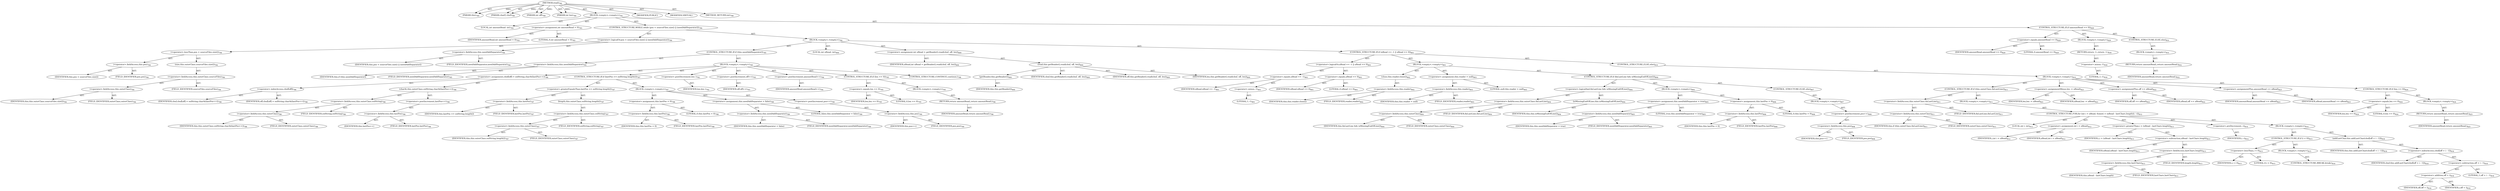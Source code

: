 digraph "read" {  
"111669149728" [label = <(METHOD,read)<SUB>780</SUB>> ]
"115964117013" [label = <(PARAM,this)<SUB>780</SUB>> ]
"115964117052" [label = <(PARAM,char[] cbuf)<SUB>780</SUB>> ]
"115964117053" [label = <(PARAM,int off)<SUB>780</SUB>> ]
"115964117054" [label = <(PARAM,int len)<SUB>780</SUB>> ]
"25769803909" [label = <(BLOCK,&lt;empty&gt;,&lt;empty&gt;)<SUB>781</SUB>> ]
"94489280560" [label = <(LOCAL,int amountRead: int)<SUB>783</SUB>> ]
"30064771624" [label = <(&lt;operator&gt;.assignment,int amountRead = 0)<SUB>783</SUB>> ]
"68719477139" [label = <(IDENTIFIER,amountRead,int amountRead = 0)<SUB>783</SUB>> ]
"90194313321" [label = <(LITERAL,0,int amountRead = 0)<SUB>783</SUB>> ]
"47244640342" [label = <(CONTROL_STRUCTURE,WHILE,while (pos &lt; sourceFiles.size() || (needAddSeparator)))<SUB>784</SUB>> ]
"30064771625" [label = <(&lt;operator&gt;.logicalOr,pos &lt; sourceFiles.size() || (needAddSeparator))<SUB>784</SUB>> ]
"30064771626" [label = <(&lt;operator&gt;.lessThan,pos &lt; sourceFiles.size())<SUB>784</SUB>> ]
"30064771627" [label = <(&lt;operator&gt;.fieldAccess,this.pos)<SUB>784</SUB>> ]
"68719477140" [label = <(IDENTIFIER,this,pos &lt; sourceFiles.size())> ]
"55834575005" [label = <(FIELD_IDENTIFIER,pos,pos)<SUB>784</SUB>> ]
"30064771628" [label = <(size,this.outerClass.sourceFiles.size())<SUB>784</SUB>> ]
"30064771629" [label = <(&lt;operator&gt;.fieldAccess,this.outerClass.sourceFiles)<SUB>784</SUB>> ]
"30064771630" [label = <(&lt;operator&gt;.fieldAccess,this.outerClass)<SUB>784</SUB>> ]
"68719477141" [label = <(IDENTIFIER,this,this.outerClass.sourceFiles.size())<SUB>784</SUB>> ]
"55834575006" [label = <(FIELD_IDENTIFIER,outerClass,outerClass)<SUB>784</SUB>> ]
"55834575007" [label = <(FIELD_IDENTIFIER,sourceFiles,sourceFiles)<SUB>784</SUB>> ]
"30064771631" [label = <(&lt;operator&gt;.fieldAccess,this.needAddSeparator)<SUB>784</SUB>> ]
"68719477142" [label = <(IDENTIFIER,this,pos &lt; sourceFiles.size() || (needAddSeparator))> ]
"55834575008" [label = <(FIELD_IDENTIFIER,needAddSeparator,needAddSeparator)<SUB>784</SUB>> ]
"25769803910" [label = <(BLOCK,&lt;empty&gt;,&lt;empty&gt;)<SUB>784</SUB>> ]
"47244640343" [label = <(CONTROL_STRUCTURE,IF,if (this.needAddSeparator))<SUB>785</SUB>> ]
"30064771632" [label = <(&lt;operator&gt;.fieldAccess,this.needAddSeparator)<SUB>785</SUB>> ]
"68719477143" [label = <(IDENTIFIER,this,if (this.needAddSeparator))> ]
"55834575009" [label = <(FIELD_IDENTIFIER,needAddSeparator,needAddSeparator)<SUB>785</SUB>> ]
"25769803911" [label = <(BLOCK,&lt;empty&gt;,&lt;empty&gt;)<SUB>785</SUB>> ]
"30064771633" [label = <(&lt;operator&gt;.assignment,cbuf[off] = eolString.charAt(lastPos++))<SUB>786</SUB>> ]
"30064771634" [label = <(&lt;operator&gt;.indexAccess,cbuf[off])<SUB>786</SUB>> ]
"68719477144" [label = <(IDENTIFIER,cbuf,cbuf[off] = eolString.charAt(lastPos++))<SUB>786</SUB>> ]
"68719477145" [label = <(IDENTIFIER,off,cbuf[off] = eolString.charAt(lastPos++))<SUB>786</SUB>> ]
"30064771635" [label = <(charAt,this.outerClass.eolString.charAt(lastPos++))<SUB>786</SUB>> ]
"30064771636" [label = <(&lt;operator&gt;.fieldAccess,this.outerClass.eolString)<SUB>786</SUB>> ]
"30064771637" [label = <(&lt;operator&gt;.fieldAccess,this.outerClass)<SUB>786</SUB>> ]
"68719477146" [label = <(IDENTIFIER,this,this.outerClass.eolString.charAt(lastPos++))<SUB>786</SUB>> ]
"55834575010" [label = <(FIELD_IDENTIFIER,outerClass,outerClass)<SUB>786</SUB>> ]
"55834575011" [label = <(FIELD_IDENTIFIER,eolString,eolString)<SUB>786</SUB>> ]
"30064771638" [label = <(&lt;operator&gt;.postIncrement,lastPos++)<SUB>786</SUB>> ]
"30064771639" [label = <(&lt;operator&gt;.fieldAccess,this.lastPos)<SUB>786</SUB>> ]
"68719477147" [label = <(IDENTIFIER,this,lastPos++)> ]
"55834575012" [label = <(FIELD_IDENTIFIER,lastPos,lastPos)<SUB>786</SUB>> ]
"47244640344" [label = <(CONTROL_STRUCTURE,IF,if (lastPos &gt;= eolString.length()))<SUB>787</SUB>> ]
"30064771640" [label = <(&lt;operator&gt;.greaterEqualsThan,lastPos &gt;= eolString.length())<SUB>787</SUB>> ]
"30064771641" [label = <(&lt;operator&gt;.fieldAccess,this.lastPos)<SUB>787</SUB>> ]
"68719477148" [label = <(IDENTIFIER,this,lastPos &gt;= eolString.length())> ]
"55834575013" [label = <(FIELD_IDENTIFIER,lastPos,lastPos)<SUB>787</SUB>> ]
"30064771642" [label = <(length,this.outerClass.eolString.length())<SUB>787</SUB>> ]
"30064771643" [label = <(&lt;operator&gt;.fieldAccess,this.outerClass.eolString)<SUB>787</SUB>> ]
"30064771644" [label = <(&lt;operator&gt;.fieldAccess,this.outerClass)<SUB>787</SUB>> ]
"68719477149" [label = <(IDENTIFIER,this,this.outerClass.eolString.length())<SUB>787</SUB>> ]
"55834575014" [label = <(FIELD_IDENTIFIER,outerClass,outerClass)<SUB>787</SUB>> ]
"55834575015" [label = <(FIELD_IDENTIFIER,eolString,eolString)<SUB>787</SUB>> ]
"25769803912" [label = <(BLOCK,&lt;empty&gt;,&lt;empty&gt;)<SUB>787</SUB>> ]
"30064771645" [label = <(&lt;operator&gt;.assignment,this.lastPos = 0)<SUB>788</SUB>> ]
"30064771646" [label = <(&lt;operator&gt;.fieldAccess,this.lastPos)<SUB>788</SUB>> ]
"68719477150" [label = <(IDENTIFIER,this,this.lastPos = 0)> ]
"55834575016" [label = <(FIELD_IDENTIFIER,lastPos,lastPos)<SUB>788</SUB>> ]
"90194313322" [label = <(LITERAL,0,this.lastPos = 0)<SUB>788</SUB>> ]
"30064771647" [label = <(&lt;operator&gt;.assignment,this.needAddSeparator = false)<SUB>789</SUB>> ]
"30064771648" [label = <(&lt;operator&gt;.fieldAccess,this.needAddSeparator)<SUB>789</SUB>> ]
"68719477151" [label = <(IDENTIFIER,this,this.needAddSeparator = false)> ]
"55834575017" [label = <(FIELD_IDENTIFIER,needAddSeparator,needAddSeparator)<SUB>789</SUB>> ]
"90194313323" [label = <(LITERAL,false,this.needAddSeparator = false)<SUB>789</SUB>> ]
"30064771649" [label = <(&lt;operator&gt;.postIncrement,pos++)<SUB>790</SUB>> ]
"30064771650" [label = <(&lt;operator&gt;.fieldAccess,this.pos)<SUB>790</SUB>> ]
"68719477152" [label = <(IDENTIFIER,this,pos++)> ]
"55834575018" [label = <(FIELD_IDENTIFIER,pos,pos)<SUB>790</SUB>> ]
"30064771651" [label = <(&lt;operator&gt;.postDecrement,len--)<SUB>792</SUB>> ]
"68719477153" [label = <(IDENTIFIER,len,len--)<SUB>792</SUB>> ]
"30064771652" [label = <(&lt;operator&gt;.postIncrement,off++)<SUB>793</SUB>> ]
"68719477154" [label = <(IDENTIFIER,off,off++)<SUB>793</SUB>> ]
"30064771653" [label = <(&lt;operator&gt;.postIncrement,amountRead++)<SUB>794</SUB>> ]
"68719477155" [label = <(IDENTIFIER,amountRead,amountRead++)<SUB>794</SUB>> ]
"47244640345" [label = <(CONTROL_STRUCTURE,IF,if (len == 0))<SUB>795</SUB>> ]
"30064771654" [label = <(&lt;operator&gt;.equals,len == 0)<SUB>795</SUB>> ]
"68719477156" [label = <(IDENTIFIER,len,len == 0)<SUB>795</SUB>> ]
"90194313324" [label = <(LITERAL,0,len == 0)<SUB>795</SUB>> ]
"25769803913" [label = <(BLOCK,&lt;empty&gt;,&lt;empty&gt;)<SUB>795</SUB>> ]
"146028888073" [label = <(RETURN,return amountRead;,return amountRead;)<SUB>796</SUB>> ]
"68719477157" [label = <(IDENTIFIER,amountRead,return amountRead;)<SUB>796</SUB>> ]
"47244640346" [label = <(CONTROL_STRUCTURE,CONTINUE,continue;)<SUB>798</SUB>> ]
"94489280561" [label = <(LOCAL,int nRead: int)<SUB>800</SUB>> ]
"30064771655" [label = <(&lt;operator&gt;.assignment,int nRead = getReader().read(cbuf, off, len))<SUB>800</SUB>> ]
"68719477158" [label = <(IDENTIFIER,nRead,int nRead = getReader().read(cbuf, off, len))<SUB>800</SUB>> ]
"30064771656" [label = <(read,this.getReader().read(cbuf, off, len))<SUB>800</SUB>> ]
"30064771657" [label = <(getReader,this.getReader())<SUB>800</SUB>> ]
"68719476775" [label = <(IDENTIFIER,this,this.getReader())<SUB>800</SUB>> ]
"68719477159" [label = <(IDENTIFIER,cbuf,this.getReader().read(cbuf, off, len))<SUB>800</SUB>> ]
"68719477160" [label = <(IDENTIFIER,off,this.getReader().read(cbuf, off, len))<SUB>800</SUB>> ]
"68719477161" [label = <(IDENTIFIER,len,this.getReader().read(cbuf, off, len))<SUB>800</SUB>> ]
"47244640347" [label = <(CONTROL_STRUCTURE,IF,if (nRead == -1 || nRead == 0))<SUB>801</SUB>> ]
"30064771658" [label = <(&lt;operator&gt;.logicalOr,nRead == -1 || nRead == 0)<SUB>801</SUB>> ]
"30064771659" [label = <(&lt;operator&gt;.equals,nRead == -1)<SUB>801</SUB>> ]
"68719477162" [label = <(IDENTIFIER,nRead,nRead == -1)<SUB>801</SUB>> ]
"30064771660" [label = <(&lt;operator&gt;.minus,-1)<SUB>801</SUB>> ]
"90194313325" [label = <(LITERAL,1,-1)<SUB>801</SUB>> ]
"30064771661" [label = <(&lt;operator&gt;.equals,nRead == 0)<SUB>801</SUB>> ]
"68719477163" [label = <(IDENTIFIER,nRead,nRead == 0)<SUB>801</SUB>> ]
"90194313326" [label = <(LITERAL,0,nRead == 0)<SUB>801</SUB>> ]
"25769803914" [label = <(BLOCK,&lt;empty&gt;,&lt;empty&gt;)<SUB>801</SUB>> ]
"30064771662" [label = <(close,this.reader.close())<SUB>802</SUB>> ]
"30064771663" [label = <(&lt;operator&gt;.fieldAccess,this.reader)<SUB>802</SUB>> ]
"68719477164" [label = <(IDENTIFIER,this,this.reader.close())> ]
"55834575019" [label = <(FIELD_IDENTIFIER,reader,reader)<SUB>802</SUB>> ]
"30064771664" [label = <(&lt;operator&gt;.assignment,this.reader = null)<SUB>803</SUB>> ]
"30064771665" [label = <(&lt;operator&gt;.fieldAccess,this.reader)<SUB>803</SUB>> ]
"68719477165" [label = <(IDENTIFIER,this,this.reader = null)> ]
"55834575020" [label = <(FIELD_IDENTIFIER,reader,reader)<SUB>803</SUB>> ]
"90194313327" [label = <(LITERAL,null,this.reader = null)<SUB>803</SUB>> ]
"47244640348" [label = <(CONTROL_STRUCTURE,IF,if (fixLastLine &amp;&amp; isMissingEndOfLine()))<SUB>804</SUB>> ]
"30064771666" [label = <(&lt;operator&gt;.logicalAnd,fixLastLine &amp;&amp; isMissingEndOfLine())<SUB>804</SUB>> ]
"30064771667" [label = <(&lt;operator&gt;.fieldAccess,this.outerClass.fixLastLine)<SUB>804</SUB>> ]
"30064771668" [label = <(&lt;operator&gt;.fieldAccess,this.outerClass)<SUB>804</SUB>> ]
"68719477166" [label = <(IDENTIFIER,this,fixLastLine &amp;&amp; isMissingEndOfLine())<SUB>804</SUB>> ]
"55834575021" [label = <(FIELD_IDENTIFIER,outerClass,outerClass)<SUB>804</SUB>> ]
"55834575022" [label = <(FIELD_IDENTIFIER,fixLastLine,fixLastLine)<SUB>804</SUB>> ]
"30064771669" [label = <(isMissingEndOfLine,this.isMissingEndOfLine())<SUB>804</SUB>> ]
"68719476776" [label = <(IDENTIFIER,this,this.isMissingEndOfLine())<SUB>804</SUB>> ]
"25769803915" [label = <(BLOCK,&lt;empty&gt;,&lt;empty&gt;)<SUB>804</SUB>> ]
"30064771670" [label = <(&lt;operator&gt;.assignment,this.needAddSeparator = true)<SUB>805</SUB>> ]
"30064771671" [label = <(&lt;operator&gt;.fieldAccess,this.needAddSeparator)<SUB>805</SUB>> ]
"68719477167" [label = <(IDENTIFIER,this,this.needAddSeparator = true)> ]
"55834575023" [label = <(FIELD_IDENTIFIER,needAddSeparator,needAddSeparator)<SUB>805</SUB>> ]
"90194313328" [label = <(LITERAL,true,this.needAddSeparator = true)<SUB>805</SUB>> ]
"30064771672" [label = <(&lt;operator&gt;.assignment,this.lastPos = 0)<SUB>806</SUB>> ]
"30064771673" [label = <(&lt;operator&gt;.fieldAccess,this.lastPos)<SUB>806</SUB>> ]
"68719477168" [label = <(IDENTIFIER,this,this.lastPos = 0)> ]
"55834575024" [label = <(FIELD_IDENTIFIER,lastPos,lastPos)<SUB>806</SUB>> ]
"90194313329" [label = <(LITERAL,0,this.lastPos = 0)<SUB>806</SUB>> ]
"47244640349" [label = <(CONTROL_STRUCTURE,ELSE,else)<SUB>807</SUB>> ]
"25769803916" [label = <(BLOCK,&lt;empty&gt;,&lt;empty&gt;)<SUB>807</SUB>> ]
"30064771674" [label = <(&lt;operator&gt;.postIncrement,pos++)<SUB>808</SUB>> ]
"30064771675" [label = <(&lt;operator&gt;.fieldAccess,this.pos)<SUB>808</SUB>> ]
"68719477169" [label = <(IDENTIFIER,this,pos++)> ]
"55834575025" [label = <(FIELD_IDENTIFIER,pos,pos)<SUB>808</SUB>> ]
"47244640350" [label = <(CONTROL_STRUCTURE,ELSE,else)<SUB>810</SUB>> ]
"25769803917" [label = <(BLOCK,&lt;empty&gt;,&lt;empty&gt;)<SUB>810</SUB>> ]
"47244640351" [label = <(CONTROL_STRUCTURE,IF,if (this.outerClass.fixLastLine))<SUB>811</SUB>> ]
"30064771676" [label = <(&lt;operator&gt;.fieldAccess,this.outerClass.fixLastLine)<SUB>811</SUB>> ]
"30064771677" [label = <(&lt;operator&gt;.fieldAccess,this.outerClass)<SUB>811</SUB>> ]
"68719477170" [label = <(IDENTIFIER,this,if (this.outerClass.fixLastLine))<SUB>811</SUB>> ]
"55834575026" [label = <(FIELD_IDENTIFIER,outerClass,outerClass)<SUB>811</SUB>> ]
"55834575027" [label = <(FIELD_IDENTIFIER,fixLastLine,fixLastLine)<SUB>811</SUB>> ]
"25769803918" [label = <(BLOCK,&lt;empty&gt;,&lt;empty&gt;)<SUB>811</SUB>> ]
"47244640352" [label = <(CONTROL_STRUCTURE,FOR,for (int i = nRead; Some(i &gt; (nRead - lastChars.length)); --i))<SUB>812</SUB>> ]
"94489280562" [label = <(LOCAL,int i: int)<SUB>812</SUB>> ]
"30064771678" [label = <(&lt;operator&gt;.assignment,int i = nRead)<SUB>812</SUB>> ]
"68719477171" [label = <(IDENTIFIER,i,int i = nRead)<SUB>812</SUB>> ]
"68719477172" [label = <(IDENTIFIER,nRead,int i = nRead)<SUB>812</SUB>> ]
"30064771679" [label = <(&lt;operator&gt;.greaterThan,i &gt; (nRead - lastChars.length))<SUB>813</SUB>> ]
"68719477173" [label = <(IDENTIFIER,i,i &gt; (nRead - lastChars.length))<SUB>813</SUB>> ]
"30064771680" [label = <(&lt;operator&gt;.subtraction,nRead - lastChars.length)<SUB>813</SUB>> ]
"68719477174" [label = <(IDENTIFIER,nRead,nRead - lastChars.length)<SUB>813</SUB>> ]
"30064771681" [label = <(&lt;operator&gt;.fieldAccess,lastChars.length)<SUB>813</SUB>> ]
"30064771682" [label = <(&lt;operator&gt;.fieldAccess,this.lastChars)<SUB>813</SUB>> ]
"68719477175" [label = <(IDENTIFIER,this,nRead - lastChars.length)> ]
"55834575028" [label = <(FIELD_IDENTIFIER,lastChars,lastChars)<SUB>813</SUB>> ]
"55834575029" [label = <(FIELD_IDENTIFIER,length,length)<SUB>813</SUB>> ]
"30064771683" [label = <(&lt;operator&gt;.preDecrement,--i)<SUB>814</SUB>> ]
"68719477176" [label = <(IDENTIFIER,i,--i)<SUB>814</SUB>> ]
"25769803919" [label = <(BLOCK,&lt;empty&gt;,&lt;empty&gt;)<SUB>814</SUB>> ]
"47244640353" [label = <(CONTROL_STRUCTURE,IF,if (i &lt; 0))<SUB>815</SUB>> ]
"30064771684" [label = <(&lt;operator&gt;.lessThan,i &lt; 0)<SUB>815</SUB>> ]
"68719477177" [label = <(IDENTIFIER,i,i &lt; 0)<SUB>815</SUB>> ]
"90194313330" [label = <(LITERAL,0,i &lt; 0)<SUB>815</SUB>> ]
"25769803920" [label = <(BLOCK,&lt;empty&gt;,&lt;empty&gt;)<SUB>815</SUB>> ]
"47244640354" [label = <(CONTROL_STRUCTURE,BREAK,break;)<SUB>816</SUB>> ]
"30064771685" [label = <(addLastChar,this.addLastChar(cbuf[off + i - 1]))<SUB>818</SUB>> ]
"68719476777" [label = <(IDENTIFIER,this,this.addLastChar(cbuf[off + i - 1]))<SUB>818</SUB>> ]
"30064771686" [label = <(&lt;operator&gt;.indexAccess,cbuf[off + i - 1])<SUB>818</SUB>> ]
"68719477178" [label = <(IDENTIFIER,cbuf,this.addLastChar(cbuf[off + i - 1]))<SUB>818</SUB>> ]
"30064771687" [label = <(&lt;operator&gt;.subtraction,off + i - 1)<SUB>818</SUB>> ]
"30064771688" [label = <(&lt;operator&gt;.addition,off + i)<SUB>818</SUB>> ]
"68719477179" [label = <(IDENTIFIER,off,off + i)<SUB>818</SUB>> ]
"68719477180" [label = <(IDENTIFIER,i,off + i)<SUB>818</SUB>> ]
"90194313331" [label = <(LITERAL,1,off + i - 1)<SUB>818</SUB>> ]
"30064771689" [label = <(&lt;operator&gt;.assignmentMinus,len -= nRead)<SUB>821</SUB>> ]
"68719477181" [label = <(IDENTIFIER,len,len -= nRead)<SUB>821</SUB>> ]
"68719477182" [label = <(IDENTIFIER,nRead,len -= nRead)<SUB>821</SUB>> ]
"30064771690" [label = <(&lt;operator&gt;.assignmentPlus,off += nRead)<SUB>822</SUB>> ]
"68719477183" [label = <(IDENTIFIER,off,off += nRead)<SUB>822</SUB>> ]
"68719477184" [label = <(IDENTIFIER,nRead,off += nRead)<SUB>822</SUB>> ]
"30064771691" [label = <(&lt;operator&gt;.assignmentPlus,amountRead += nRead)<SUB>823</SUB>> ]
"68719477185" [label = <(IDENTIFIER,amountRead,amountRead += nRead)<SUB>823</SUB>> ]
"68719477186" [label = <(IDENTIFIER,nRead,amountRead += nRead)<SUB>823</SUB>> ]
"47244640355" [label = <(CONTROL_STRUCTURE,IF,if (len == 0))<SUB>824</SUB>> ]
"30064771692" [label = <(&lt;operator&gt;.equals,len == 0)<SUB>824</SUB>> ]
"68719477187" [label = <(IDENTIFIER,len,len == 0)<SUB>824</SUB>> ]
"90194313332" [label = <(LITERAL,0,len == 0)<SUB>824</SUB>> ]
"25769803921" [label = <(BLOCK,&lt;empty&gt;,&lt;empty&gt;)<SUB>824</SUB>> ]
"146028888074" [label = <(RETURN,return amountRead;,return amountRead;)<SUB>825</SUB>> ]
"68719477188" [label = <(IDENTIFIER,amountRead,return amountRead;)<SUB>825</SUB>> ]
"47244640356" [label = <(CONTROL_STRUCTURE,IF,if (amountRead == 0))<SUB>829</SUB>> ]
"30064771693" [label = <(&lt;operator&gt;.equals,amountRead == 0)<SUB>829</SUB>> ]
"68719477189" [label = <(IDENTIFIER,amountRead,amountRead == 0)<SUB>829</SUB>> ]
"90194313333" [label = <(LITERAL,0,amountRead == 0)<SUB>829</SUB>> ]
"25769803922" [label = <(BLOCK,&lt;empty&gt;,&lt;empty&gt;)<SUB>829</SUB>> ]
"146028888075" [label = <(RETURN,return -1;,return -1;)<SUB>830</SUB>> ]
"30064771694" [label = <(&lt;operator&gt;.minus,-1)<SUB>830</SUB>> ]
"90194313334" [label = <(LITERAL,1,-1)<SUB>830</SUB>> ]
"47244640357" [label = <(CONTROL_STRUCTURE,ELSE,else)<SUB>831</SUB>> ]
"25769803923" [label = <(BLOCK,&lt;empty&gt;,&lt;empty&gt;)<SUB>831</SUB>> ]
"146028888076" [label = <(RETURN,return amountRead;,return amountRead;)<SUB>832</SUB>> ]
"68719477190" [label = <(IDENTIFIER,amountRead,return amountRead;)<SUB>832</SUB>> ]
"133143986269" [label = <(MODIFIER,PUBLIC)> ]
"133143986270" [label = <(MODIFIER,VIRTUAL)> ]
"128849018912" [label = <(METHOD_RETURN,int)<SUB>780</SUB>> ]
  "111669149728" -> "115964117013"  [ label = "AST: "] 
  "111669149728" -> "115964117052"  [ label = "AST: "] 
  "111669149728" -> "115964117053"  [ label = "AST: "] 
  "111669149728" -> "115964117054"  [ label = "AST: "] 
  "111669149728" -> "25769803909"  [ label = "AST: "] 
  "111669149728" -> "133143986269"  [ label = "AST: "] 
  "111669149728" -> "133143986270"  [ label = "AST: "] 
  "111669149728" -> "128849018912"  [ label = "AST: "] 
  "25769803909" -> "94489280560"  [ label = "AST: "] 
  "25769803909" -> "30064771624"  [ label = "AST: "] 
  "25769803909" -> "47244640342"  [ label = "AST: "] 
  "25769803909" -> "47244640356"  [ label = "AST: "] 
  "30064771624" -> "68719477139"  [ label = "AST: "] 
  "30064771624" -> "90194313321"  [ label = "AST: "] 
  "47244640342" -> "30064771625"  [ label = "AST: "] 
  "47244640342" -> "25769803910"  [ label = "AST: "] 
  "30064771625" -> "30064771626"  [ label = "AST: "] 
  "30064771625" -> "30064771631"  [ label = "AST: "] 
  "30064771626" -> "30064771627"  [ label = "AST: "] 
  "30064771626" -> "30064771628"  [ label = "AST: "] 
  "30064771627" -> "68719477140"  [ label = "AST: "] 
  "30064771627" -> "55834575005"  [ label = "AST: "] 
  "30064771628" -> "30064771629"  [ label = "AST: "] 
  "30064771629" -> "30064771630"  [ label = "AST: "] 
  "30064771629" -> "55834575007"  [ label = "AST: "] 
  "30064771630" -> "68719477141"  [ label = "AST: "] 
  "30064771630" -> "55834575006"  [ label = "AST: "] 
  "30064771631" -> "68719477142"  [ label = "AST: "] 
  "30064771631" -> "55834575008"  [ label = "AST: "] 
  "25769803910" -> "47244640343"  [ label = "AST: "] 
  "25769803910" -> "94489280561"  [ label = "AST: "] 
  "25769803910" -> "30064771655"  [ label = "AST: "] 
  "25769803910" -> "47244640347"  [ label = "AST: "] 
  "47244640343" -> "30064771632"  [ label = "AST: "] 
  "47244640343" -> "25769803911"  [ label = "AST: "] 
  "30064771632" -> "68719477143"  [ label = "AST: "] 
  "30064771632" -> "55834575009"  [ label = "AST: "] 
  "25769803911" -> "30064771633"  [ label = "AST: "] 
  "25769803911" -> "47244640344"  [ label = "AST: "] 
  "25769803911" -> "30064771651"  [ label = "AST: "] 
  "25769803911" -> "30064771652"  [ label = "AST: "] 
  "25769803911" -> "30064771653"  [ label = "AST: "] 
  "25769803911" -> "47244640345"  [ label = "AST: "] 
  "25769803911" -> "47244640346"  [ label = "AST: "] 
  "30064771633" -> "30064771634"  [ label = "AST: "] 
  "30064771633" -> "30064771635"  [ label = "AST: "] 
  "30064771634" -> "68719477144"  [ label = "AST: "] 
  "30064771634" -> "68719477145"  [ label = "AST: "] 
  "30064771635" -> "30064771636"  [ label = "AST: "] 
  "30064771635" -> "30064771638"  [ label = "AST: "] 
  "30064771636" -> "30064771637"  [ label = "AST: "] 
  "30064771636" -> "55834575011"  [ label = "AST: "] 
  "30064771637" -> "68719477146"  [ label = "AST: "] 
  "30064771637" -> "55834575010"  [ label = "AST: "] 
  "30064771638" -> "30064771639"  [ label = "AST: "] 
  "30064771639" -> "68719477147"  [ label = "AST: "] 
  "30064771639" -> "55834575012"  [ label = "AST: "] 
  "47244640344" -> "30064771640"  [ label = "AST: "] 
  "47244640344" -> "25769803912"  [ label = "AST: "] 
  "30064771640" -> "30064771641"  [ label = "AST: "] 
  "30064771640" -> "30064771642"  [ label = "AST: "] 
  "30064771641" -> "68719477148"  [ label = "AST: "] 
  "30064771641" -> "55834575013"  [ label = "AST: "] 
  "30064771642" -> "30064771643"  [ label = "AST: "] 
  "30064771643" -> "30064771644"  [ label = "AST: "] 
  "30064771643" -> "55834575015"  [ label = "AST: "] 
  "30064771644" -> "68719477149"  [ label = "AST: "] 
  "30064771644" -> "55834575014"  [ label = "AST: "] 
  "25769803912" -> "30064771645"  [ label = "AST: "] 
  "25769803912" -> "30064771647"  [ label = "AST: "] 
  "25769803912" -> "30064771649"  [ label = "AST: "] 
  "30064771645" -> "30064771646"  [ label = "AST: "] 
  "30064771645" -> "90194313322"  [ label = "AST: "] 
  "30064771646" -> "68719477150"  [ label = "AST: "] 
  "30064771646" -> "55834575016"  [ label = "AST: "] 
  "30064771647" -> "30064771648"  [ label = "AST: "] 
  "30064771647" -> "90194313323"  [ label = "AST: "] 
  "30064771648" -> "68719477151"  [ label = "AST: "] 
  "30064771648" -> "55834575017"  [ label = "AST: "] 
  "30064771649" -> "30064771650"  [ label = "AST: "] 
  "30064771650" -> "68719477152"  [ label = "AST: "] 
  "30064771650" -> "55834575018"  [ label = "AST: "] 
  "30064771651" -> "68719477153"  [ label = "AST: "] 
  "30064771652" -> "68719477154"  [ label = "AST: "] 
  "30064771653" -> "68719477155"  [ label = "AST: "] 
  "47244640345" -> "30064771654"  [ label = "AST: "] 
  "47244640345" -> "25769803913"  [ label = "AST: "] 
  "30064771654" -> "68719477156"  [ label = "AST: "] 
  "30064771654" -> "90194313324"  [ label = "AST: "] 
  "25769803913" -> "146028888073"  [ label = "AST: "] 
  "146028888073" -> "68719477157"  [ label = "AST: "] 
  "30064771655" -> "68719477158"  [ label = "AST: "] 
  "30064771655" -> "30064771656"  [ label = "AST: "] 
  "30064771656" -> "30064771657"  [ label = "AST: "] 
  "30064771656" -> "68719477159"  [ label = "AST: "] 
  "30064771656" -> "68719477160"  [ label = "AST: "] 
  "30064771656" -> "68719477161"  [ label = "AST: "] 
  "30064771657" -> "68719476775"  [ label = "AST: "] 
  "47244640347" -> "30064771658"  [ label = "AST: "] 
  "47244640347" -> "25769803914"  [ label = "AST: "] 
  "47244640347" -> "47244640350"  [ label = "AST: "] 
  "30064771658" -> "30064771659"  [ label = "AST: "] 
  "30064771658" -> "30064771661"  [ label = "AST: "] 
  "30064771659" -> "68719477162"  [ label = "AST: "] 
  "30064771659" -> "30064771660"  [ label = "AST: "] 
  "30064771660" -> "90194313325"  [ label = "AST: "] 
  "30064771661" -> "68719477163"  [ label = "AST: "] 
  "30064771661" -> "90194313326"  [ label = "AST: "] 
  "25769803914" -> "30064771662"  [ label = "AST: "] 
  "25769803914" -> "30064771664"  [ label = "AST: "] 
  "25769803914" -> "47244640348"  [ label = "AST: "] 
  "30064771662" -> "30064771663"  [ label = "AST: "] 
  "30064771663" -> "68719477164"  [ label = "AST: "] 
  "30064771663" -> "55834575019"  [ label = "AST: "] 
  "30064771664" -> "30064771665"  [ label = "AST: "] 
  "30064771664" -> "90194313327"  [ label = "AST: "] 
  "30064771665" -> "68719477165"  [ label = "AST: "] 
  "30064771665" -> "55834575020"  [ label = "AST: "] 
  "47244640348" -> "30064771666"  [ label = "AST: "] 
  "47244640348" -> "25769803915"  [ label = "AST: "] 
  "47244640348" -> "47244640349"  [ label = "AST: "] 
  "30064771666" -> "30064771667"  [ label = "AST: "] 
  "30064771666" -> "30064771669"  [ label = "AST: "] 
  "30064771667" -> "30064771668"  [ label = "AST: "] 
  "30064771667" -> "55834575022"  [ label = "AST: "] 
  "30064771668" -> "68719477166"  [ label = "AST: "] 
  "30064771668" -> "55834575021"  [ label = "AST: "] 
  "30064771669" -> "68719476776"  [ label = "AST: "] 
  "25769803915" -> "30064771670"  [ label = "AST: "] 
  "25769803915" -> "30064771672"  [ label = "AST: "] 
  "30064771670" -> "30064771671"  [ label = "AST: "] 
  "30064771670" -> "90194313328"  [ label = "AST: "] 
  "30064771671" -> "68719477167"  [ label = "AST: "] 
  "30064771671" -> "55834575023"  [ label = "AST: "] 
  "30064771672" -> "30064771673"  [ label = "AST: "] 
  "30064771672" -> "90194313329"  [ label = "AST: "] 
  "30064771673" -> "68719477168"  [ label = "AST: "] 
  "30064771673" -> "55834575024"  [ label = "AST: "] 
  "47244640349" -> "25769803916"  [ label = "AST: "] 
  "25769803916" -> "30064771674"  [ label = "AST: "] 
  "30064771674" -> "30064771675"  [ label = "AST: "] 
  "30064771675" -> "68719477169"  [ label = "AST: "] 
  "30064771675" -> "55834575025"  [ label = "AST: "] 
  "47244640350" -> "25769803917"  [ label = "AST: "] 
  "25769803917" -> "47244640351"  [ label = "AST: "] 
  "25769803917" -> "30064771689"  [ label = "AST: "] 
  "25769803917" -> "30064771690"  [ label = "AST: "] 
  "25769803917" -> "30064771691"  [ label = "AST: "] 
  "25769803917" -> "47244640355"  [ label = "AST: "] 
  "47244640351" -> "30064771676"  [ label = "AST: "] 
  "47244640351" -> "25769803918"  [ label = "AST: "] 
  "30064771676" -> "30064771677"  [ label = "AST: "] 
  "30064771676" -> "55834575027"  [ label = "AST: "] 
  "30064771677" -> "68719477170"  [ label = "AST: "] 
  "30064771677" -> "55834575026"  [ label = "AST: "] 
  "25769803918" -> "47244640352"  [ label = "AST: "] 
  "47244640352" -> "94489280562"  [ label = "AST: "] 
  "47244640352" -> "30064771678"  [ label = "AST: "] 
  "47244640352" -> "30064771679"  [ label = "AST: "] 
  "47244640352" -> "30064771683"  [ label = "AST: "] 
  "47244640352" -> "25769803919"  [ label = "AST: "] 
  "30064771678" -> "68719477171"  [ label = "AST: "] 
  "30064771678" -> "68719477172"  [ label = "AST: "] 
  "30064771679" -> "68719477173"  [ label = "AST: "] 
  "30064771679" -> "30064771680"  [ label = "AST: "] 
  "30064771680" -> "68719477174"  [ label = "AST: "] 
  "30064771680" -> "30064771681"  [ label = "AST: "] 
  "30064771681" -> "30064771682"  [ label = "AST: "] 
  "30064771681" -> "55834575029"  [ label = "AST: "] 
  "30064771682" -> "68719477175"  [ label = "AST: "] 
  "30064771682" -> "55834575028"  [ label = "AST: "] 
  "30064771683" -> "68719477176"  [ label = "AST: "] 
  "25769803919" -> "47244640353"  [ label = "AST: "] 
  "25769803919" -> "30064771685"  [ label = "AST: "] 
  "47244640353" -> "30064771684"  [ label = "AST: "] 
  "47244640353" -> "25769803920"  [ label = "AST: "] 
  "30064771684" -> "68719477177"  [ label = "AST: "] 
  "30064771684" -> "90194313330"  [ label = "AST: "] 
  "25769803920" -> "47244640354"  [ label = "AST: "] 
  "30064771685" -> "68719476777"  [ label = "AST: "] 
  "30064771685" -> "30064771686"  [ label = "AST: "] 
  "30064771686" -> "68719477178"  [ label = "AST: "] 
  "30064771686" -> "30064771687"  [ label = "AST: "] 
  "30064771687" -> "30064771688"  [ label = "AST: "] 
  "30064771687" -> "90194313331"  [ label = "AST: "] 
  "30064771688" -> "68719477179"  [ label = "AST: "] 
  "30064771688" -> "68719477180"  [ label = "AST: "] 
  "30064771689" -> "68719477181"  [ label = "AST: "] 
  "30064771689" -> "68719477182"  [ label = "AST: "] 
  "30064771690" -> "68719477183"  [ label = "AST: "] 
  "30064771690" -> "68719477184"  [ label = "AST: "] 
  "30064771691" -> "68719477185"  [ label = "AST: "] 
  "30064771691" -> "68719477186"  [ label = "AST: "] 
  "47244640355" -> "30064771692"  [ label = "AST: "] 
  "47244640355" -> "25769803921"  [ label = "AST: "] 
  "30064771692" -> "68719477187"  [ label = "AST: "] 
  "30064771692" -> "90194313332"  [ label = "AST: "] 
  "25769803921" -> "146028888074"  [ label = "AST: "] 
  "146028888074" -> "68719477188"  [ label = "AST: "] 
  "47244640356" -> "30064771693"  [ label = "AST: "] 
  "47244640356" -> "25769803922"  [ label = "AST: "] 
  "47244640356" -> "47244640357"  [ label = "AST: "] 
  "30064771693" -> "68719477189"  [ label = "AST: "] 
  "30064771693" -> "90194313333"  [ label = "AST: "] 
  "25769803922" -> "146028888075"  [ label = "AST: "] 
  "146028888075" -> "30064771694"  [ label = "AST: "] 
  "30064771694" -> "90194313334"  [ label = "AST: "] 
  "47244640357" -> "25769803923"  [ label = "AST: "] 
  "25769803923" -> "146028888076"  [ label = "AST: "] 
  "146028888076" -> "68719477190"  [ label = "AST: "] 
  "111669149728" -> "115964117013"  [ label = "DDG: "] 
  "111669149728" -> "115964117052"  [ label = "DDG: "] 
  "111669149728" -> "115964117053"  [ label = "DDG: "] 
  "111669149728" -> "115964117054"  [ label = "DDG: "] 
}
